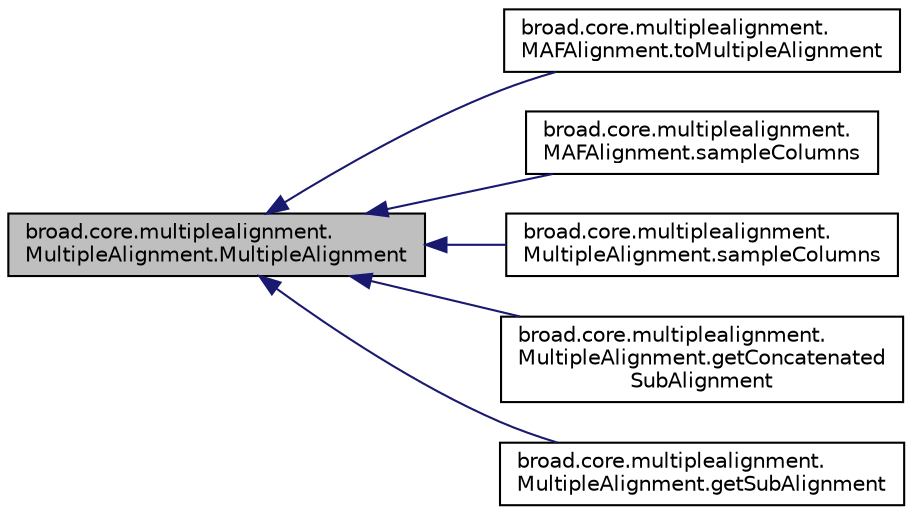 digraph "broad.core.multiplealignment.MultipleAlignment.MultipleAlignment"
{
  edge [fontname="Helvetica",fontsize="10",labelfontname="Helvetica",labelfontsize="10"];
  node [fontname="Helvetica",fontsize="10",shape=record];
  rankdir="LR";
  Node1 [label="broad.core.multiplealignment.\lMultipleAlignment.MultipleAlignment",height=0.2,width=0.4,color="black", fillcolor="grey75", style="filled" fontcolor="black"];
  Node1 -> Node2 [dir="back",color="midnightblue",fontsize="10",style="solid"];
  Node2 [label="broad.core.multiplealignment.\lMAFAlignment.toMultipleAlignment",height=0.2,width=0.4,color="black", fillcolor="white", style="filled",URL="$classbroad_1_1core_1_1multiplealignment_1_1_m_a_f_alignment.html#a67a951c301889a39ee03968ed0d75494"];
  Node1 -> Node3 [dir="back",color="midnightblue",fontsize="10",style="solid"];
  Node3 [label="broad.core.multiplealignment.\lMAFAlignment.sampleColumns",height=0.2,width=0.4,color="black", fillcolor="white", style="filled",URL="$classbroad_1_1core_1_1multiplealignment_1_1_m_a_f_alignment.html#a53c281eb887b5cb250224b1bb1ff25b5"];
  Node1 -> Node4 [dir="back",color="midnightblue",fontsize="10",style="solid"];
  Node4 [label="broad.core.multiplealignment.\lMultipleAlignment.sampleColumns",height=0.2,width=0.4,color="black", fillcolor="white", style="filled",URL="$classbroad_1_1core_1_1multiplealignment_1_1_multiple_alignment.html#a8b7d8e493f5c3ea5409d7c12f41c9237"];
  Node1 -> Node5 [dir="back",color="midnightblue",fontsize="10",style="solid"];
  Node5 [label="broad.core.multiplealignment.\lMultipleAlignment.getConcatenated\lSubAlignment",height=0.2,width=0.4,color="black", fillcolor="white", style="filled",URL="$classbroad_1_1core_1_1multiplealignment_1_1_multiple_alignment.html#aca6da10d461c82b32cf2fcc585e17a37"];
  Node1 -> Node6 [dir="back",color="midnightblue",fontsize="10",style="solid"];
  Node6 [label="broad.core.multiplealignment.\lMultipleAlignment.getSubAlignment",height=0.2,width=0.4,color="black", fillcolor="white", style="filled",URL="$classbroad_1_1core_1_1multiplealignment_1_1_multiple_alignment.html#ad8b69760ca48a1009539fd5fbf7c8c48"];
}
